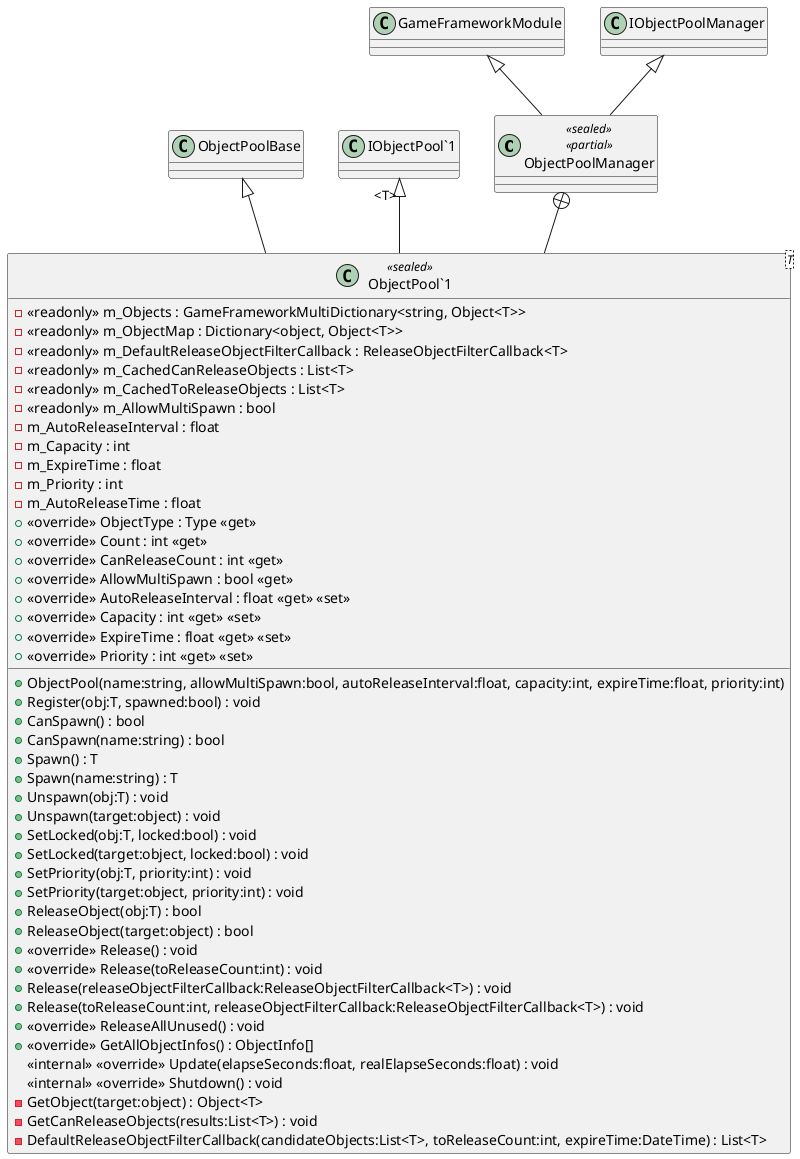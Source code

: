 @startuml
class ObjectPoolManager <<sealed>> <<partial>> {
}
class "ObjectPool`1"<T> <<sealed>> {
    - <<readonly>> m_Objects : GameFrameworkMultiDictionary<string, Object<T>>
    - <<readonly>> m_ObjectMap : Dictionary<object, Object<T>>
    - <<readonly>> m_DefaultReleaseObjectFilterCallback : ReleaseObjectFilterCallback<T>
    - <<readonly>> m_CachedCanReleaseObjects : List<T>
    - <<readonly>> m_CachedToReleaseObjects : List<T>
    - <<readonly>> m_AllowMultiSpawn : bool
    - m_AutoReleaseInterval : float
    - m_Capacity : int
    - m_ExpireTime : float
    - m_Priority : int
    - m_AutoReleaseTime : float
    + ObjectPool(name:string, allowMultiSpawn:bool, autoReleaseInterval:float, capacity:int, expireTime:float, priority:int)
    + <<override>> ObjectType : Type <<get>>
    + <<override>> Count : int <<get>>
    + <<override>> CanReleaseCount : int <<get>>
    + <<override>> AllowMultiSpawn : bool <<get>>
    + <<override>> AutoReleaseInterval : float <<get>> <<set>>
    + <<override>> Capacity : int <<get>> <<set>>
    + <<override>> ExpireTime : float <<get>> <<set>>
    + <<override>> Priority : int <<get>> <<set>>
    + Register(obj:T, spawned:bool) : void
    + CanSpawn() : bool
    + CanSpawn(name:string) : bool
    + Spawn() : T
    + Spawn(name:string) : T
    + Unspawn(obj:T) : void
    + Unspawn(target:object) : void
    + SetLocked(obj:T, locked:bool) : void
    + SetLocked(target:object, locked:bool) : void
    + SetPriority(obj:T, priority:int) : void
    + SetPriority(target:object, priority:int) : void
    + ReleaseObject(obj:T) : bool
    + ReleaseObject(target:object) : bool
    + <<override>> Release() : void
    + <<override>> Release(toReleaseCount:int) : void
    + Release(releaseObjectFilterCallback:ReleaseObjectFilterCallback<T>) : void
    + Release(toReleaseCount:int, releaseObjectFilterCallback:ReleaseObjectFilterCallback<T>) : void
    + <<override>> ReleaseAllUnused() : void
    + <<override>> GetAllObjectInfos() : ObjectInfo[]
    <<internal>> <<override>> Update(elapseSeconds:float, realElapseSeconds:float) : void
    <<internal>> <<override>> Shutdown() : void
    - GetObject(target:object) : Object<T>
    - GetCanReleaseObjects(results:List<T>) : void
    - DefaultReleaseObjectFilterCallback(candidateObjects:List<T>, toReleaseCount:int, expireTime:DateTime) : List<T>
}
GameFrameworkModule <|-- ObjectPoolManager
IObjectPoolManager <|-- ObjectPoolManager
ObjectPoolManager +-- "ObjectPool`1"
ObjectPoolBase <|-- "ObjectPool`1"
"IObjectPool`1" "<T>" <|-- "ObjectPool`1"
@enduml
